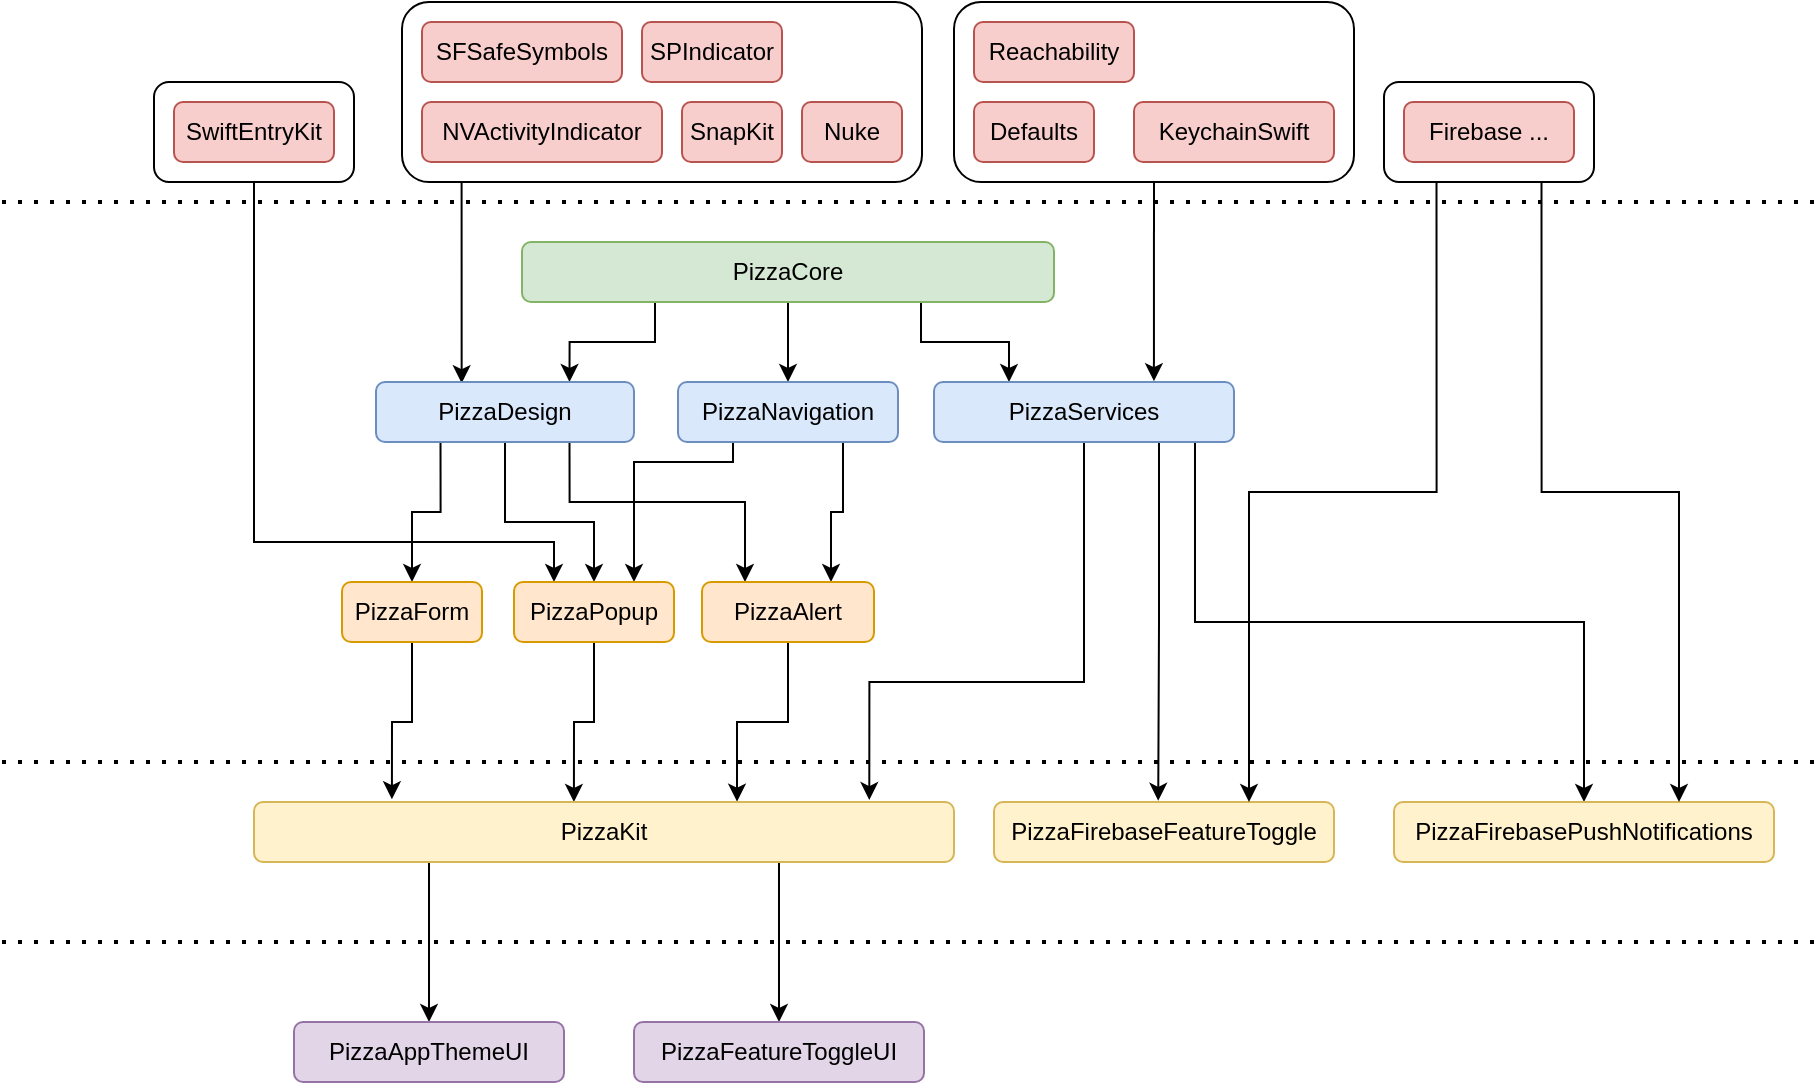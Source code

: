 <mxfile version="21.2.1" type="device">
  <diagram id="Z2M4KqjBDWy2rEkrfT4u" name="Страница 1">
    <mxGraphModel dx="954" dy="1760" grid="1" gridSize="10" guides="1" tooltips="1" connect="1" arrows="1" fold="1" page="1" pageScale="1" pageWidth="827" pageHeight="1169" math="0" shadow="0">
      <root>
        <mxCell id="0" />
        <mxCell id="1" parent="0" />
        <mxCell id="HAvDtYt2oqqFqfZ09htg-24" style="edgeStyle=orthogonalEdgeStyle;rounded=0;orthogonalLoop=1;jettySize=auto;html=1;entryX=0.25;entryY=0;entryDx=0;entryDy=0;" parent="1" source="eZfpJ5O-ILhCXWeTk2KZ-27" target="eZfpJ5O-ILhCXWeTk2KZ-20" edge="1">
          <mxGeometry relative="1" as="geometry">
            <Array as="points">
              <mxPoint x="220" y="250" />
              <mxPoint x="370" y="250" />
            </Array>
          </mxGeometry>
        </mxCell>
        <mxCell id="eZfpJ5O-ILhCXWeTk2KZ-27" value="" style="rounded=1;whiteSpace=wrap;html=1;" parent="1" vertex="1">
          <mxGeometry x="170" y="20" width="100" height="50" as="geometry" />
        </mxCell>
        <mxCell id="HAvDtYt2oqqFqfZ09htg-23" style="edgeStyle=orthogonalEdgeStyle;rounded=0;orthogonalLoop=1;jettySize=auto;html=1;exitX=0.5;exitY=1;exitDx=0;exitDy=0;entryX=0.733;entryY=-0.014;entryDx=0;entryDy=0;entryPerimeter=0;" parent="1" source="eZfpJ5O-ILhCXWeTk2KZ-15" target="eZfpJ5O-ILhCXWeTk2KZ-7" edge="1">
          <mxGeometry relative="1" as="geometry" />
        </mxCell>
        <mxCell id="eZfpJ5O-ILhCXWeTk2KZ-15" value="" style="rounded=1;whiteSpace=wrap;html=1;" parent="1" vertex="1">
          <mxGeometry x="570" y="-20" width="200" height="90" as="geometry" />
        </mxCell>
        <mxCell id="HAvDtYt2oqqFqfZ09htg-18" style="edgeStyle=orthogonalEdgeStyle;rounded=0;orthogonalLoop=1;jettySize=auto;html=1;exitX=0.5;exitY=1;exitDx=0;exitDy=0;entryX=0.332;entryY=0.02;entryDx=0;entryDy=0;entryPerimeter=0;" parent="1" source="eZfpJ5O-ILhCXWeTk2KZ-9" target="eZfpJ5O-ILhCXWeTk2KZ-2" edge="1">
          <mxGeometry relative="1" as="geometry">
            <Array as="points">
              <mxPoint x="324" y="70" />
            </Array>
          </mxGeometry>
        </mxCell>
        <mxCell id="eZfpJ5O-ILhCXWeTk2KZ-9" value="" style="rounded=1;whiteSpace=wrap;html=1;" parent="1" vertex="1">
          <mxGeometry x="294" y="-20" width="260" height="90" as="geometry" />
        </mxCell>
        <mxCell id="eZfpJ5O-ILhCXWeTk2KZ-11" style="edgeStyle=orthogonalEdgeStyle;rounded=0;orthogonalLoop=1;jettySize=auto;html=1;exitX=0.25;exitY=1;exitDx=0;exitDy=0;entryX=0.75;entryY=0;entryDx=0;entryDy=0;" parent="1" source="eZfpJ5O-ILhCXWeTk2KZ-1" target="eZfpJ5O-ILhCXWeTk2KZ-2" edge="1">
          <mxGeometry relative="1" as="geometry" />
        </mxCell>
        <mxCell id="eZfpJ5O-ILhCXWeTk2KZ-12" style="edgeStyle=orthogonalEdgeStyle;rounded=0;orthogonalLoop=1;jettySize=auto;html=1;exitX=0.5;exitY=1;exitDx=0;exitDy=0;entryX=0.5;entryY=0;entryDx=0;entryDy=0;" parent="1" source="eZfpJ5O-ILhCXWeTk2KZ-1" target="eZfpJ5O-ILhCXWeTk2KZ-6" edge="1">
          <mxGeometry relative="1" as="geometry" />
        </mxCell>
        <mxCell id="eZfpJ5O-ILhCXWeTk2KZ-13" style="edgeStyle=orthogonalEdgeStyle;rounded=0;orthogonalLoop=1;jettySize=auto;html=1;exitX=0.75;exitY=1;exitDx=0;exitDy=0;entryX=0.25;entryY=0;entryDx=0;entryDy=0;" parent="1" source="eZfpJ5O-ILhCXWeTk2KZ-1" target="eZfpJ5O-ILhCXWeTk2KZ-7" edge="1">
          <mxGeometry relative="1" as="geometry" />
        </mxCell>
        <mxCell id="eZfpJ5O-ILhCXWeTk2KZ-1" value="PizzaCore" style="rounded=1;whiteSpace=wrap;html=1;fillColor=#d5e8d4;strokeColor=#82b366;" parent="1" vertex="1">
          <mxGeometry x="354" y="100" width="266" height="30" as="geometry" />
        </mxCell>
        <mxCell id="HAvDtYt2oqqFqfZ09htg-25" style="edgeStyle=orthogonalEdgeStyle;rounded=0;orthogonalLoop=1;jettySize=auto;html=1;exitX=0.25;exitY=1;exitDx=0;exitDy=0;entryX=0.5;entryY=0;entryDx=0;entryDy=0;" parent="1" source="eZfpJ5O-ILhCXWeTk2KZ-2" target="HAvDtYt2oqqFqfZ09htg-1" edge="1">
          <mxGeometry relative="1" as="geometry" />
        </mxCell>
        <mxCell id="HAvDtYt2oqqFqfZ09htg-27" style="edgeStyle=orthogonalEdgeStyle;rounded=0;orthogonalLoop=1;jettySize=auto;html=1;exitX=0.5;exitY=1;exitDx=0;exitDy=0;entryX=0.5;entryY=0;entryDx=0;entryDy=0;" parent="1" source="eZfpJ5O-ILhCXWeTk2KZ-2" target="eZfpJ5O-ILhCXWeTk2KZ-20" edge="1">
          <mxGeometry relative="1" as="geometry">
            <Array as="points">
              <mxPoint x="346" y="240" />
              <mxPoint x="390" y="240" />
            </Array>
          </mxGeometry>
        </mxCell>
        <mxCell id="HAvDtYt2oqqFqfZ09htg-28" style="edgeStyle=orthogonalEdgeStyle;rounded=0;orthogonalLoop=1;jettySize=auto;html=1;exitX=0.75;exitY=1;exitDx=0;exitDy=0;entryX=0.25;entryY=0;entryDx=0;entryDy=0;" parent="1" source="eZfpJ5O-ILhCXWeTk2KZ-2" target="eZfpJ5O-ILhCXWeTk2KZ-17" edge="1">
          <mxGeometry relative="1" as="geometry">
            <Array as="points">
              <mxPoint x="378" y="230" />
              <mxPoint x="466" y="230" />
            </Array>
          </mxGeometry>
        </mxCell>
        <mxCell id="eZfpJ5O-ILhCXWeTk2KZ-2" value="PizzaDesign" style="rounded=1;whiteSpace=wrap;html=1;fillColor=#dae8fc;strokeColor=#6c8ebf;" parent="1" vertex="1">
          <mxGeometry x="281" y="170" width="129" height="30" as="geometry" />
        </mxCell>
        <mxCell id="eZfpJ5O-ILhCXWeTk2KZ-3" value="NVActivityIndicator" style="rounded=1;whiteSpace=wrap;html=1;fillColor=#f8cecc;strokeColor=#b85450;" parent="1" vertex="1">
          <mxGeometry x="304" y="30" width="120" height="30" as="geometry" />
        </mxCell>
        <mxCell id="eZfpJ5O-ILhCXWeTk2KZ-4" value="SnapKit" style="rounded=1;whiteSpace=wrap;html=1;fillColor=#f8cecc;strokeColor=#b85450;" parent="1" vertex="1">
          <mxGeometry x="434" y="30" width="50" height="30" as="geometry" />
        </mxCell>
        <mxCell id="eZfpJ5O-ILhCXWeTk2KZ-5" value="Nuke" style="rounded=1;whiteSpace=wrap;html=1;fillColor=#f8cecc;strokeColor=#b85450;" parent="1" vertex="1">
          <mxGeometry x="494" y="30" width="50" height="30" as="geometry" />
        </mxCell>
        <mxCell id="HAvDtYt2oqqFqfZ09htg-26" style="edgeStyle=orthogonalEdgeStyle;rounded=0;orthogonalLoop=1;jettySize=auto;html=1;exitX=0.75;exitY=1;exitDx=0;exitDy=0;entryX=0.75;entryY=0;entryDx=0;entryDy=0;" parent="1" source="eZfpJ5O-ILhCXWeTk2KZ-6" target="eZfpJ5O-ILhCXWeTk2KZ-17" edge="1">
          <mxGeometry relative="1" as="geometry" />
        </mxCell>
        <mxCell id="HAvDtYt2oqqFqfZ09htg-29" style="edgeStyle=orthogonalEdgeStyle;rounded=0;orthogonalLoop=1;jettySize=auto;html=1;exitX=0.25;exitY=1;exitDx=0;exitDy=0;entryX=0.75;entryY=0;entryDx=0;entryDy=0;" parent="1" source="eZfpJ5O-ILhCXWeTk2KZ-6" target="eZfpJ5O-ILhCXWeTk2KZ-20" edge="1">
          <mxGeometry relative="1" as="geometry">
            <Array as="points">
              <mxPoint x="460" y="210" />
              <mxPoint x="410" y="210" />
            </Array>
          </mxGeometry>
        </mxCell>
        <mxCell id="eZfpJ5O-ILhCXWeTk2KZ-6" value="PizzaNavigation" style="rounded=1;whiteSpace=wrap;html=1;fillColor=#dae8fc;strokeColor=#6c8ebf;" parent="1" vertex="1">
          <mxGeometry x="432" y="170" width="110" height="30" as="geometry" />
        </mxCell>
        <mxCell id="eZfpJ5O-ILhCXWeTk2KZ-36" style="edgeStyle=orthogonalEdgeStyle;rounded=0;orthogonalLoop=1;jettySize=auto;html=1;entryX=0.879;entryY=-0.033;entryDx=0;entryDy=0;entryPerimeter=0;" parent="1" source="eZfpJ5O-ILhCXWeTk2KZ-7" target="eZfpJ5O-ILhCXWeTk2KZ-31" edge="1">
          <mxGeometry relative="1" as="geometry">
            <Array as="points">
              <mxPoint x="635" y="320" />
              <mxPoint x="528" y="320" />
            </Array>
          </mxGeometry>
        </mxCell>
        <mxCell id="HAvDtYt2oqqFqfZ09htg-33" style="edgeStyle=orthogonalEdgeStyle;rounded=0;orthogonalLoop=1;jettySize=auto;html=1;exitX=0.75;exitY=1;exitDx=0;exitDy=0;entryX=0.483;entryY=-0.02;entryDx=0;entryDy=0;entryPerimeter=0;" parent="1" source="eZfpJ5O-ILhCXWeTk2KZ-7" target="HAvDtYt2oqqFqfZ09htg-5" edge="1">
          <mxGeometry relative="1" as="geometry" />
        </mxCell>
        <mxCell id="Mmu5pShzRMkCZM1wF8GE-2" style="edgeStyle=orthogonalEdgeStyle;rounded=0;orthogonalLoop=1;jettySize=auto;html=1;exitX=0.87;exitY=0.996;exitDx=0;exitDy=0;entryX=0.5;entryY=0;entryDx=0;entryDy=0;exitPerimeter=0;" parent="1" source="eZfpJ5O-ILhCXWeTk2KZ-7" target="Mmu5pShzRMkCZM1wF8GE-1" edge="1">
          <mxGeometry relative="1" as="geometry" />
        </mxCell>
        <mxCell id="eZfpJ5O-ILhCXWeTk2KZ-7" value="PizzaServices" style="rounded=1;whiteSpace=wrap;html=1;fillColor=#dae8fc;strokeColor=#6c8ebf;" parent="1" vertex="1">
          <mxGeometry x="560" y="170" width="150" height="30" as="geometry" />
        </mxCell>
        <mxCell id="eZfpJ5O-ILhCXWeTk2KZ-8" value="Defaults" style="rounded=1;whiteSpace=wrap;html=1;fillColor=#f8cecc;strokeColor=#b85450;" parent="1" vertex="1">
          <mxGeometry x="580" y="30" width="60" height="30" as="geometry" />
        </mxCell>
        <mxCell id="eZfpJ5O-ILhCXWeTk2KZ-14" value="KeychainSwift" style="rounded=1;whiteSpace=wrap;html=1;fillColor=#f8cecc;strokeColor=#b85450;" parent="1" vertex="1">
          <mxGeometry x="660" y="30" width="100" height="30" as="geometry" />
        </mxCell>
        <mxCell id="eZfpJ5O-ILhCXWeTk2KZ-35" style="edgeStyle=orthogonalEdgeStyle;rounded=0;orthogonalLoop=1;jettySize=auto;html=1;entryX=0.69;entryY=-0.006;entryDx=0;entryDy=0;entryPerimeter=0;" parent="1" source="eZfpJ5O-ILhCXWeTk2KZ-17" target="eZfpJ5O-ILhCXWeTk2KZ-31" edge="1">
          <mxGeometry relative="1" as="geometry" />
        </mxCell>
        <mxCell id="eZfpJ5O-ILhCXWeTk2KZ-17" value="PizzaAlert" style="rounded=1;whiteSpace=wrap;html=1;fillColor=#ffe6cc;strokeColor=#d79b00;" parent="1" vertex="1">
          <mxGeometry x="444" y="270" width="86" height="30" as="geometry" />
        </mxCell>
        <mxCell id="HAvDtYt2oqqFqfZ09htg-30" style="edgeStyle=orthogonalEdgeStyle;rounded=0;orthogonalLoop=1;jettySize=auto;html=1;entryX=0.457;entryY=-0.001;entryDx=0;entryDy=0;entryPerimeter=0;" parent="1" source="eZfpJ5O-ILhCXWeTk2KZ-20" target="eZfpJ5O-ILhCXWeTk2KZ-31" edge="1">
          <mxGeometry relative="1" as="geometry" />
        </mxCell>
        <mxCell id="eZfpJ5O-ILhCXWeTk2KZ-20" value="PizzaPopup" style="rounded=1;whiteSpace=wrap;html=1;fillColor=#ffe6cc;strokeColor=#d79b00;" parent="1" vertex="1">
          <mxGeometry x="350" y="270" width="80" height="30" as="geometry" />
        </mxCell>
        <mxCell id="eZfpJ5O-ILhCXWeTk2KZ-26" value="SwiftEntryKit" style="rounded=1;whiteSpace=wrap;html=1;fillColor=#f8cecc;strokeColor=#b85450;" parent="1" vertex="1">
          <mxGeometry x="180" y="30" width="80" height="30" as="geometry" />
        </mxCell>
        <mxCell id="Mmu5pShzRMkCZM1wF8GE-8" style="edgeStyle=orthogonalEdgeStyle;rounded=0;orthogonalLoop=1;jettySize=auto;html=1;exitX=0.75;exitY=1;exitDx=0;exitDy=0;" parent="1" source="eZfpJ5O-ILhCXWeTk2KZ-31" target="HAvDtYt2oqqFqfZ09htg-7" edge="1">
          <mxGeometry relative="1" as="geometry" />
        </mxCell>
        <mxCell id="LhDTBP9wFmFAkr84-ULj-2" style="edgeStyle=orthogonalEdgeStyle;rounded=0;orthogonalLoop=1;jettySize=auto;html=1;exitX=0.25;exitY=1;exitDx=0;exitDy=0;entryX=0.5;entryY=0;entryDx=0;entryDy=0;" edge="1" parent="1" source="eZfpJ5O-ILhCXWeTk2KZ-31" target="LhDTBP9wFmFAkr84-ULj-1">
          <mxGeometry relative="1" as="geometry" />
        </mxCell>
        <mxCell id="eZfpJ5O-ILhCXWeTk2KZ-31" value="PizzaKit" style="rounded=1;whiteSpace=wrap;html=1;fillColor=#fff2cc;strokeColor=#d6b656;" parent="1" vertex="1">
          <mxGeometry x="220" y="380" width="350" height="30" as="geometry" />
        </mxCell>
        <mxCell id="HAvDtYt2oqqFqfZ09htg-31" style="edgeStyle=orthogonalEdgeStyle;rounded=0;orthogonalLoop=1;jettySize=auto;html=1;exitX=0.5;exitY=1;exitDx=0;exitDy=0;entryX=0.197;entryY=-0.047;entryDx=0;entryDy=0;entryPerimeter=0;" parent="1" source="HAvDtYt2oqqFqfZ09htg-1" target="eZfpJ5O-ILhCXWeTk2KZ-31" edge="1">
          <mxGeometry relative="1" as="geometry" />
        </mxCell>
        <mxCell id="HAvDtYt2oqqFqfZ09htg-1" value="PizzaForm" style="rounded=1;whiteSpace=wrap;html=1;fillColor=#ffe6cc;strokeColor=#d79b00;" parent="1" vertex="1">
          <mxGeometry x="264" y="270" width="70" height="30" as="geometry" />
        </mxCell>
        <mxCell id="HAvDtYt2oqqFqfZ09htg-5" value="PizzaFirebaseFeatureToggle" style="rounded=1;whiteSpace=wrap;html=1;fillColor=#fff2cc;strokeColor=#d6b656;" parent="1" vertex="1">
          <mxGeometry x="590" y="380" width="170" height="30" as="geometry" />
        </mxCell>
        <mxCell id="HAvDtYt2oqqFqfZ09htg-7" value="PizzaFeatureToggleUI" style="rounded=1;whiteSpace=wrap;html=1;fillColor=#e1d5e7;strokeColor=#9673a6;" parent="1" vertex="1">
          <mxGeometry x="410" y="490" width="145" height="30" as="geometry" />
        </mxCell>
        <mxCell id="HAvDtYt2oqqFqfZ09htg-10" value="SFSafeSymbols" style="rounded=1;whiteSpace=wrap;html=1;fillColor=#f8cecc;strokeColor=#b85450;" parent="1" vertex="1">
          <mxGeometry x="304" y="-10" width="100" height="30" as="geometry" />
        </mxCell>
        <mxCell id="HAvDtYt2oqqFqfZ09htg-11" value="SPIndicator" style="rounded=1;whiteSpace=wrap;html=1;fillColor=#f8cecc;strokeColor=#b85450;" parent="1" vertex="1">
          <mxGeometry x="414" y="-10" width="70" height="30" as="geometry" />
        </mxCell>
        <mxCell id="HAvDtYt2oqqFqfZ09htg-34" value="" style="endArrow=none;dashed=1;html=1;dashPattern=1 3;strokeWidth=2;rounded=0;" parent="1" edge="1">
          <mxGeometry width="50" height="50" relative="1" as="geometry">
            <mxPoint x="94" y="80" as="sourcePoint" />
            <mxPoint x="1000" y="80" as="targetPoint" />
          </mxGeometry>
        </mxCell>
        <mxCell id="HAvDtYt2oqqFqfZ09htg-35" value="" style="endArrow=none;dashed=1;html=1;dashPattern=1 3;strokeWidth=2;rounded=0;" parent="1" edge="1">
          <mxGeometry width="50" height="50" relative="1" as="geometry">
            <mxPoint x="94" y="360" as="sourcePoint" />
            <mxPoint x="1000" y="360" as="targetPoint" />
          </mxGeometry>
        </mxCell>
        <mxCell id="HAvDtYt2oqqFqfZ09htg-36" value="" style="endArrow=none;dashed=1;html=1;dashPattern=1 3;strokeWidth=2;rounded=0;" parent="1" edge="1">
          <mxGeometry width="50" height="50" relative="1" as="geometry">
            <mxPoint x="94" y="450" as="sourcePoint" />
            <mxPoint x="1000" y="450" as="targetPoint" />
          </mxGeometry>
        </mxCell>
        <mxCell id="Mmu5pShzRMkCZM1wF8GE-1" value="PizzaFirebasePushNotifications" style="rounded=1;whiteSpace=wrap;html=1;fillColor=#fff2cc;strokeColor=#d6b656;" parent="1" vertex="1">
          <mxGeometry x="790" y="380" width="190" height="30" as="geometry" />
        </mxCell>
        <mxCell id="Mmu5pShzRMkCZM1wF8GE-6" style="edgeStyle=orthogonalEdgeStyle;rounded=0;orthogonalLoop=1;jettySize=auto;html=1;exitX=0.25;exitY=1;exitDx=0;exitDy=0;entryX=0.75;entryY=0;entryDx=0;entryDy=0;" parent="1" source="Mmu5pShzRMkCZM1wF8GE-3" target="HAvDtYt2oqqFqfZ09htg-5" edge="1">
          <mxGeometry relative="1" as="geometry" />
        </mxCell>
        <mxCell id="Mmu5pShzRMkCZM1wF8GE-7" style="edgeStyle=orthogonalEdgeStyle;rounded=0;orthogonalLoop=1;jettySize=auto;html=1;exitX=0.75;exitY=1;exitDx=0;exitDy=0;entryX=0.75;entryY=0;entryDx=0;entryDy=0;" parent="1" source="Mmu5pShzRMkCZM1wF8GE-3" target="Mmu5pShzRMkCZM1wF8GE-1" edge="1">
          <mxGeometry relative="1" as="geometry" />
        </mxCell>
        <mxCell id="Mmu5pShzRMkCZM1wF8GE-3" value="" style="rounded=1;whiteSpace=wrap;html=1;" parent="1" vertex="1">
          <mxGeometry x="785" y="20" width="105" height="50" as="geometry" />
        </mxCell>
        <mxCell id="Mmu5pShzRMkCZM1wF8GE-4" value="Firebase ..." style="rounded=1;whiteSpace=wrap;html=1;fillColor=#f8cecc;strokeColor=#b85450;" parent="1" vertex="1">
          <mxGeometry x="795" y="30" width="85" height="30" as="geometry" />
        </mxCell>
        <mxCell id="Mmu5pShzRMkCZM1wF8GE-10" value="Reachability" style="rounded=1;whiteSpace=wrap;html=1;fillColor=#f8cecc;strokeColor=#b85450;" parent="1" vertex="1">
          <mxGeometry x="580" y="-10" width="80" height="30" as="geometry" />
        </mxCell>
        <mxCell id="LhDTBP9wFmFAkr84-ULj-1" value="PizzaAppThemeUI" style="rounded=1;whiteSpace=wrap;html=1;fillColor=#e1d5e7;strokeColor=#9673a6;" vertex="1" parent="1">
          <mxGeometry x="240" y="490" width="135" height="30" as="geometry" />
        </mxCell>
      </root>
    </mxGraphModel>
  </diagram>
</mxfile>

